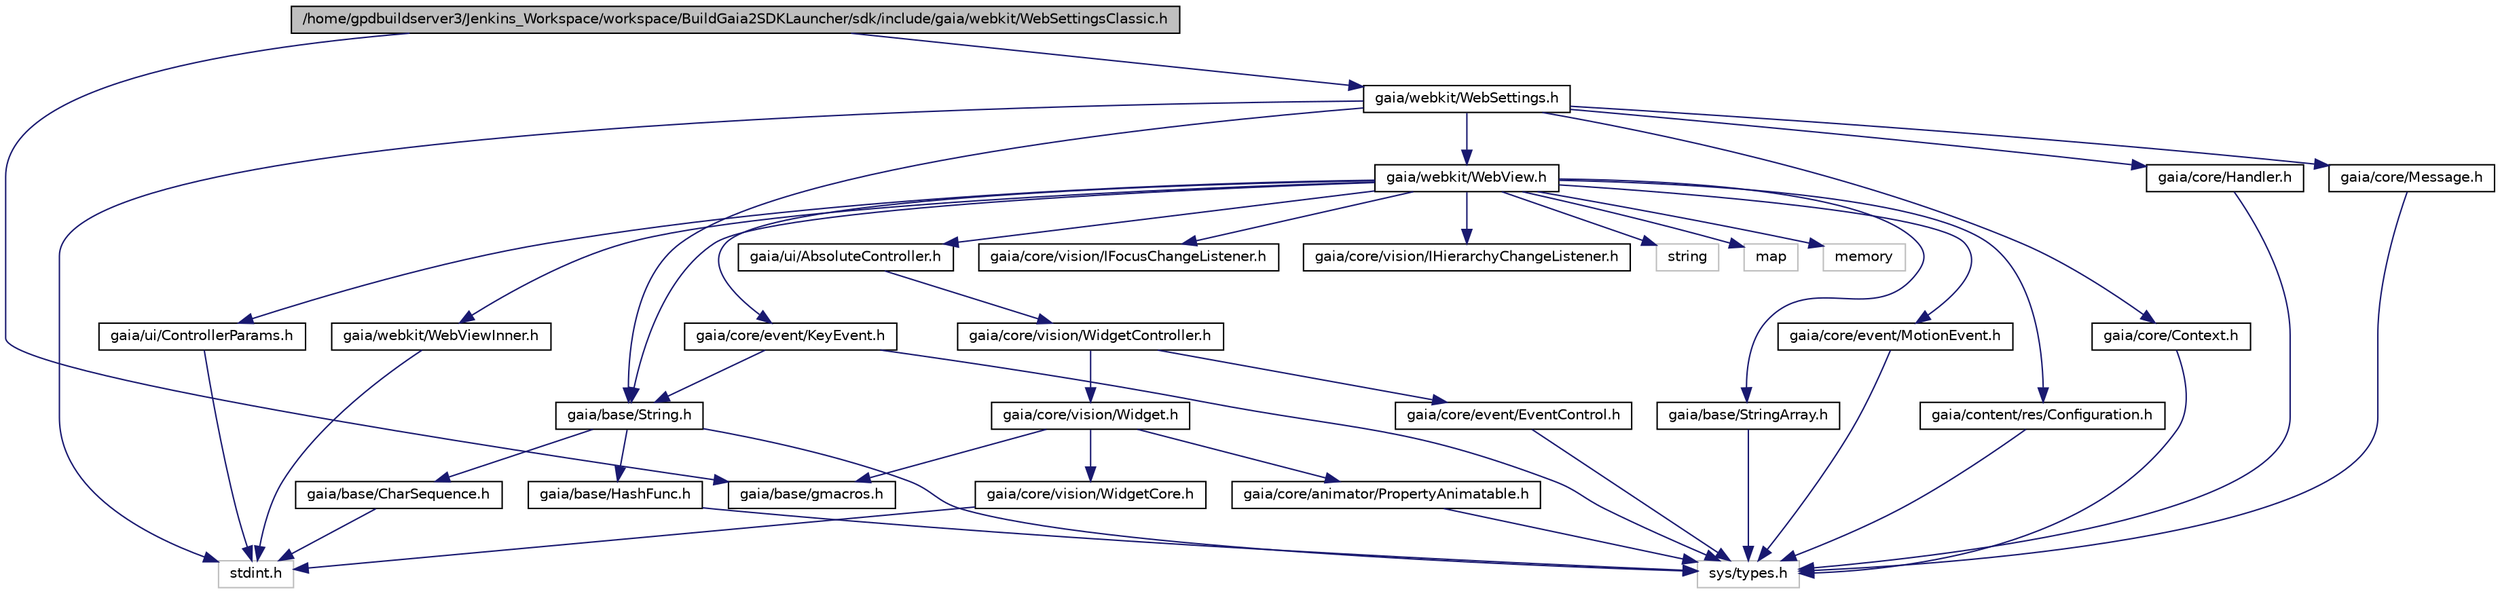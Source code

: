 digraph G
{
  edge [fontname="Helvetica",fontsize="10",labelfontname="Helvetica",labelfontsize="10"];
  node [fontname="Helvetica",fontsize="10",shape=record];
  Node1 [label="/home/gpdbuildserver3/Jenkins_Workspace/workspace/BuildGaia2SDKLauncher/sdk/include/gaia/webkit/WebSettingsClassic.h",height=0.2,width=0.4,color="black", fillcolor="grey75", style="filled" fontcolor="black"];
  Node1 -> Node2 [color="midnightblue",fontsize="10",style="solid",fontname="Helvetica"];
  Node2 [label="gaia/base/gmacros.h",height=0.2,width=0.4,color="black", fillcolor="white", style="filled",URL="$d1/dd0/gmacros_8h.html"];
  Node1 -> Node3 [color="midnightblue",fontsize="10",style="solid",fontname="Helvetica"];
  Node3 [label="gaia/webkit/WebSettings.h",height=0.2,width=0.4,color="black", fillcolor="white", style="filled",URL="$d2/dcb/_web_settings_8h.html"];
  Node3 -> Node4 [color="midnightblue",fontsize="10",style="solid",fontname="Helvetica"];
  Node4 [label="gaia/core/Context.h",height=0.2,width=0.4,color="black", fillcolor="white", style="filled",URL="$d4/d98/_context_8h.html"];
  Node4 -> Node5 [color="midnightblue",fontsize="10",style="solid",fontname="Helvetica"];
  Node5 [label="sys/types.h",height=0.2,width=0.4,color="grey75", fillcolor="white", style="filled"];
  Node3 -> Node6 [color="midnightblue",fontsize="10",style="solid",fontname="Helvetica"];
  Node6 [label="gaia/core/Handler.h",height=0.2,width=0.4,color="black", fillcolor="white", style="filled",URL="$d0/d18/_handler_8h.html"];
  Node6 -> Node5 [color="midnightblue",fontsize="10",style="solid",fontname="Helvetica"];
  Node3 -> Node7 [color="midnightblue",fontsize="10",style="solid",fontname="Helvetica"];
  Node7 [label="gaia/base/String.h",height=0.2,width=0.4,color="black", fillcolor="white", style="filled",URL="$db/db5/_string_8h.html"];
  Node7 -> Node8 [color="midnightblue",fontsize="10",style="solid",fontname="Helvetica"];
  Node8 [label="gaia/base/CharSequence.h",height=0.2,width=0.4,color="black", fillcolor="white", style="filled",URL="$d7/d97/_char_sequence_8h.html"];
  Node8 -> Node9 [color="midnightblue",fontsize="10",style="solid",fontname="Helvetica"];
  Node9 [label="stdint.h",height=0.2,width=0.4,color="grey75", fillcolor="white", style="filled"];
  Node7 -> Node10 [color="midnightblue",fontsize="10",style="solid",fontname="Helvetica"];
  Node10 [label="gaia/base/HashFunc.h",height=0.2,width=0.4,color="black", fillcolor="white", style="filled",URL="$d6/d83/_hash_func_8h.html"];
  Node10 -> Node5 [color="midnightblue",fontsize="10",style="solid",fontname="Helvetica"];
  Node7 -> Node5 [color="midnightblue",fontsize="10",style="solid",fontname="Helvetica"];
  Node3 -> Node11 [color="midnightblue",fontsize="10",style="solid",fontname="Helvetica"];
  Node11 [label="gaia/core/Message.h",height=0.2,width=0.4,color="black", fillcolor="white", style="filled",URL="$db/db6/_message_8h.html"];
  Node11 -> Node5 [color="midnightblue",fontsize="10",style="solid",fontname="Helvetica"];
  Node3 -> Node9 [color="midnightblue",fontsize="10",style="solid",fontname="Helvetica"];
  Node3 -> Node12 [color="midnightblue",fontsize="10",style="solid",fontname="Helvetica"];
  Node12 [label="gaia/webkit/WebView.h",height=0.2,width=0.4,color="black", fillcolor="white", style="filled",URL="$d6/d10/_web_view_8h.html"];
  Node12 -> Node13 [color="midnightblue",fontsize="10",style="solid",fontname="Helvetica"];
  Node13 [label="gaia/core/vision/IFocusChangeListener.h",height=0.2,width=0.4,color="black", fillcolor="white", style="filled",URL="$df/d94/_i_focus_change_listener_8h.html"];
  Node12 -> Node14 [color="midnightblue",fontsize="10",style="solid",fontname="Helvetica"];
  Node14 [label="gaia/core/vision/IHierarchyChangeListener.h",height=0.2,width=0.4,color="black", fillcolor="white", style="filled",URL="$d7/dba/_i_hierarchy_change_listener_8h.html"];
  Node12 -> Node15 [color="midnightblue",fontsize="10",style="solid",fontname="Helvetica"];
  Node15 [label="gaia/ui/AbsoluteController.h",height=0.2,width=0.4,color="black", fillcolor="white", style="filled",URL="$db/df1/_absolute_controller_8h.html"];
  Node15 -> Node16 [color="midnightblue",fontsize="10",style="solid",fontname="Helvetica"];
  Node16 [label="gaia/core/vision/WidgetController.h",height=0.2,width=0.4,color="black", fillcolor="white", style="filled",URL="$d6/d52/_widget_controller_8h.html"];
  Node16 -> Node17 [color="midnightblue",fontsize="10",style="solid",fontname="Helvetica"];
  Node17 [label="gaia/core/event/EventControl.h",height=0.2,width=0.4,color="black", fillcolor="white", style="filled",URL="$d3/dd0/_event_control_8h.html"];
  Node17 -> Node5 [color="midnightblue",fontsize="10",style="solid",fontname="Helvetica"];
  Node16 -> Node18 [color="midnightblue",fontsize="10",style="solid",fontname="Helvetica"];
  Node18 [label="gaia/core/vision/Widget.h",height=0.2,width=0.4,color="black", fillcolor="white", style="filled",URL="$d4/d75/_widget_8h.html"];
  Node18 -> Node2 [color="midnightblue",fontsize="10",style="solid",fontname="Helvetica"];
  Node18 -> Node19 [color="midnightblue",fontsize="10",style="solid",fontname="Helvetica"];
  Node19 [label="gaia/core/animator/PropertyAnimatable.h",height=0.2,width=0.4,color="black", fillcolor="white", style="filled",URL="$d0/d92/_property_animatable_8h.html"];
  Node19 -> Node5 [color="midnightblue",fontsize="10",style="solid",fontname="Helvetica"];
  Node18 -> Node20 [color="midnightblue",fontsize="10",style="solid",fontname="Helvetica"];
  Node20 [label="gaia/core/vision/WidgetCore.h",height=0.2,width=0.4,color="black", fillcolor="white", style="filled",URL="$d8/d50/_widget_core_8h.html"];
  Node20 -> Node9 [color="midnightblue",fontsize="10",style="solid",fontname="Helvetica"];
  Node12 -> Node21 [color="midnightblue",fontsize="10",style="solid",fontname="Helvetica"];
  Node21 [label="gaia/base/StringArray.h",height=0.2,width=0.4,color="black", fillcolor="white", style="filled",URL="$db/d53/_string_array_8h.html"];
  Node21 -> Node5 [color="midnightblue",fontsize="10",style="solid",fontname="Helvetica"];
  Node12 -> Node7 [color="midnightblue",fontsize="10",style="solid",fontname="Helvetica"];
  Node12 -> Node22 [color="midnightblue",fontsize="10",style="solid",fontname="Helvetica"];
  Node22 [label="gaia/core/event/KeyEvent.h",height=0.2,width=0.4,color="black", fillcolor="white", style="filled",URL="$dd/d79/_key_event_8h.html"];
  Node22 -> Node7 [color="midnightblue",fontsize="10",style="solid",fontname="Helvetica"];
  Node22 -> Node5 [color="midnightblue",fontsize="10",style="solid",fontname="Helvetica"];
  Node12 -> Node23 [color="midnightblue",fontsize="10",style="solid",fontname="Helvetica"];
  Node23 [label="gaia/core/event/MotionEvent.h",height=0.2,width=0.4,color="black", fillcolor="white", style="filled",URL="$dc/de9/_motion_event_8h.html"];
  Node23 -> Node5 [color="midnightblue",fontsize="10",style="solid",fontname="Helvetica"];
  Node12 -> Node24 [color="midnightblue",fontsize="10",style="solid",fontname="Helvetica"];
  Node24 [label="gaia/ui/ControllerParams.h",height=0.2,width=0.4,color="black", fillcolor="white", style="filled",URL="$d9/de8/_controller_params_8h.html"];
  Node24 -> Node9 [color="midnightblue",fontsize="10",style="solid",fontname="Helvetica"];
  Node12 -> Node25 [color="midnightblue",fontsize="10",style="solid",fontname="Helvetica"];
  Node25 [label="gaia/content/res/Configuration.h",height=0.2,width=0.4,color="black", fillcolor="white", style="filled",URL="$d2/dfb/_configuration_8h.html"];
  Node25 -> Node5 [color="midnightblue",fontsize="10",style="solid",fontname="Helvetica"];
  Node12 -> Node26 [color="midnightblue",fontsize="10",style="solid",fontname="Helvetica"];
  Node26 [label="gaia/webkit/WebViewInner.h",height=0.2,width=0.4,color="black", fillcolor="white", style="filled",URL="$de/dca/_web_view_inner_8h.html"];
  Node26 -> Node9 [color="midnightblue",fontsize="10",style="solid",fontname="Helvetica"];
  Node12 -> Node27 [color="midnightblue",fontsize="10",style="solid",fontname="Helvetica"];
  Node27 [label="string",height=0.2,width=0.4,color="grey75", fillcolor="white", style="filled"];
  Node12 -> Node28 [color="midnightblue",fontsize="10",style="solid",fontname="Helvetica"];
  Node28 [label="map",height=0.2,width=0.4,color="grey75", fillcolor="white", style="filled"];
  Node12 -> Node29 [color="midnightblue",fontsize="10",style="solid",fontname="Helvetica"];
  Node29 [label="memory",height=0.2,width=0.4,color="grey75", fillcolor="white", style="filled"];
}
